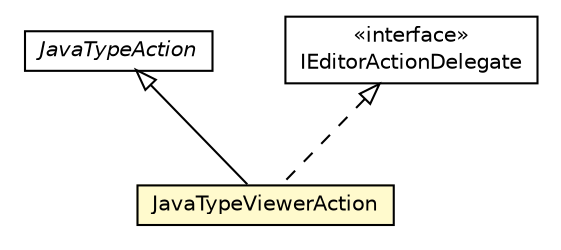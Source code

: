 #!/usr/local/bin/dot
#
# Class diagram 
# Generated by UMLGraph version 5.1 (http://www.umlgraph.org/)
#

digraph G {
	edge [fontname="Helvetica",fontsize=10,labelfontname="Helvetica",labelfontsize=10];
	node [fontname="Helvetica",fontsize=10,shape=plaintext];
	nodesep=0.25;
	ranksep=0.5;
	// net.sf.commonclipse.popup.actions.JavaTypeViewerAction
	c235 [label=<<table title="net.sf.commonclipse.popup.actions.JavaTypeViewerAction" border="0" cellborder="1" cellspacing="0" cellpadding="2" port="p" bgcolor="lemonChiffon" href="./JavaTypeViewerAction.html">
		<tr><td><table border="0" cellspacing="0" cellpadding="1">
<tr><td align="center" balign="center"> JavaTypeViewerAction </td></tr>
		</table></td></tr>
		</table>>, fontname="Helvetica", fontcolor="black", fontsize=10.0];
	// net.sf.commonclipse.popup.actions.JavaTypeAction
	c237 [label=<<table title="net.sf.commonclipse.popup.actions.JavaTypeAction" border="0" cellborder="1" cellspacing="0" cellpadding="2" port="p" href="./JavaTypeAction.html">
		<tr><td><table border="0" cellspacing="0" cellpadding="1">
<tr><td align="center" balign="center"><font face="Helvetica-Oblique"> JavaTypeAction </font></td></tr>
		</table></td></tr>
		</table>>, fontname="Helvetica", fontcolor="black", fontsize=10.0];
	//net.sf.commonclipse.popup.actions.JavaTypeViewerAction extends net.sf.commonclipse.popup.actions.JavaTypeAction
	c237:p -> c235:p [dir=back,arrowtail=empty];
	//net.sf.commonclipse.popup.actions.JavaTypeViewerAction implements org.eclipse.ui.IEditorActionDelegate
	c246:p -> c235:p [dir=back,arrowtail=empty,style=dashed];
	// org.eclipse.ui.IEditorActionDelegate
	c246 [label=<<table title="org.eclipse.ui.IEditorActionDelegate" border="0" cellborder="1" cellspacing="0" cellpadding="2" port="p" href="http://java.sun.com/j2se/1.4.2/docs/api/org/eclipse/ui/IEditorActionDelegate.html">
		<tr><td><table border="0" cellspacing="0" cellpadding="1">
<tr><td align="center" balign="center"> &#171;interface&#187; </td></tr>
<tr><td align="center" balign="center"> IEditorActionDelegate </td></tr>
		</table></td></tr>
		</table>>, fontname="Helvetica", fontcolor="black", fontsize=10.0];
}

